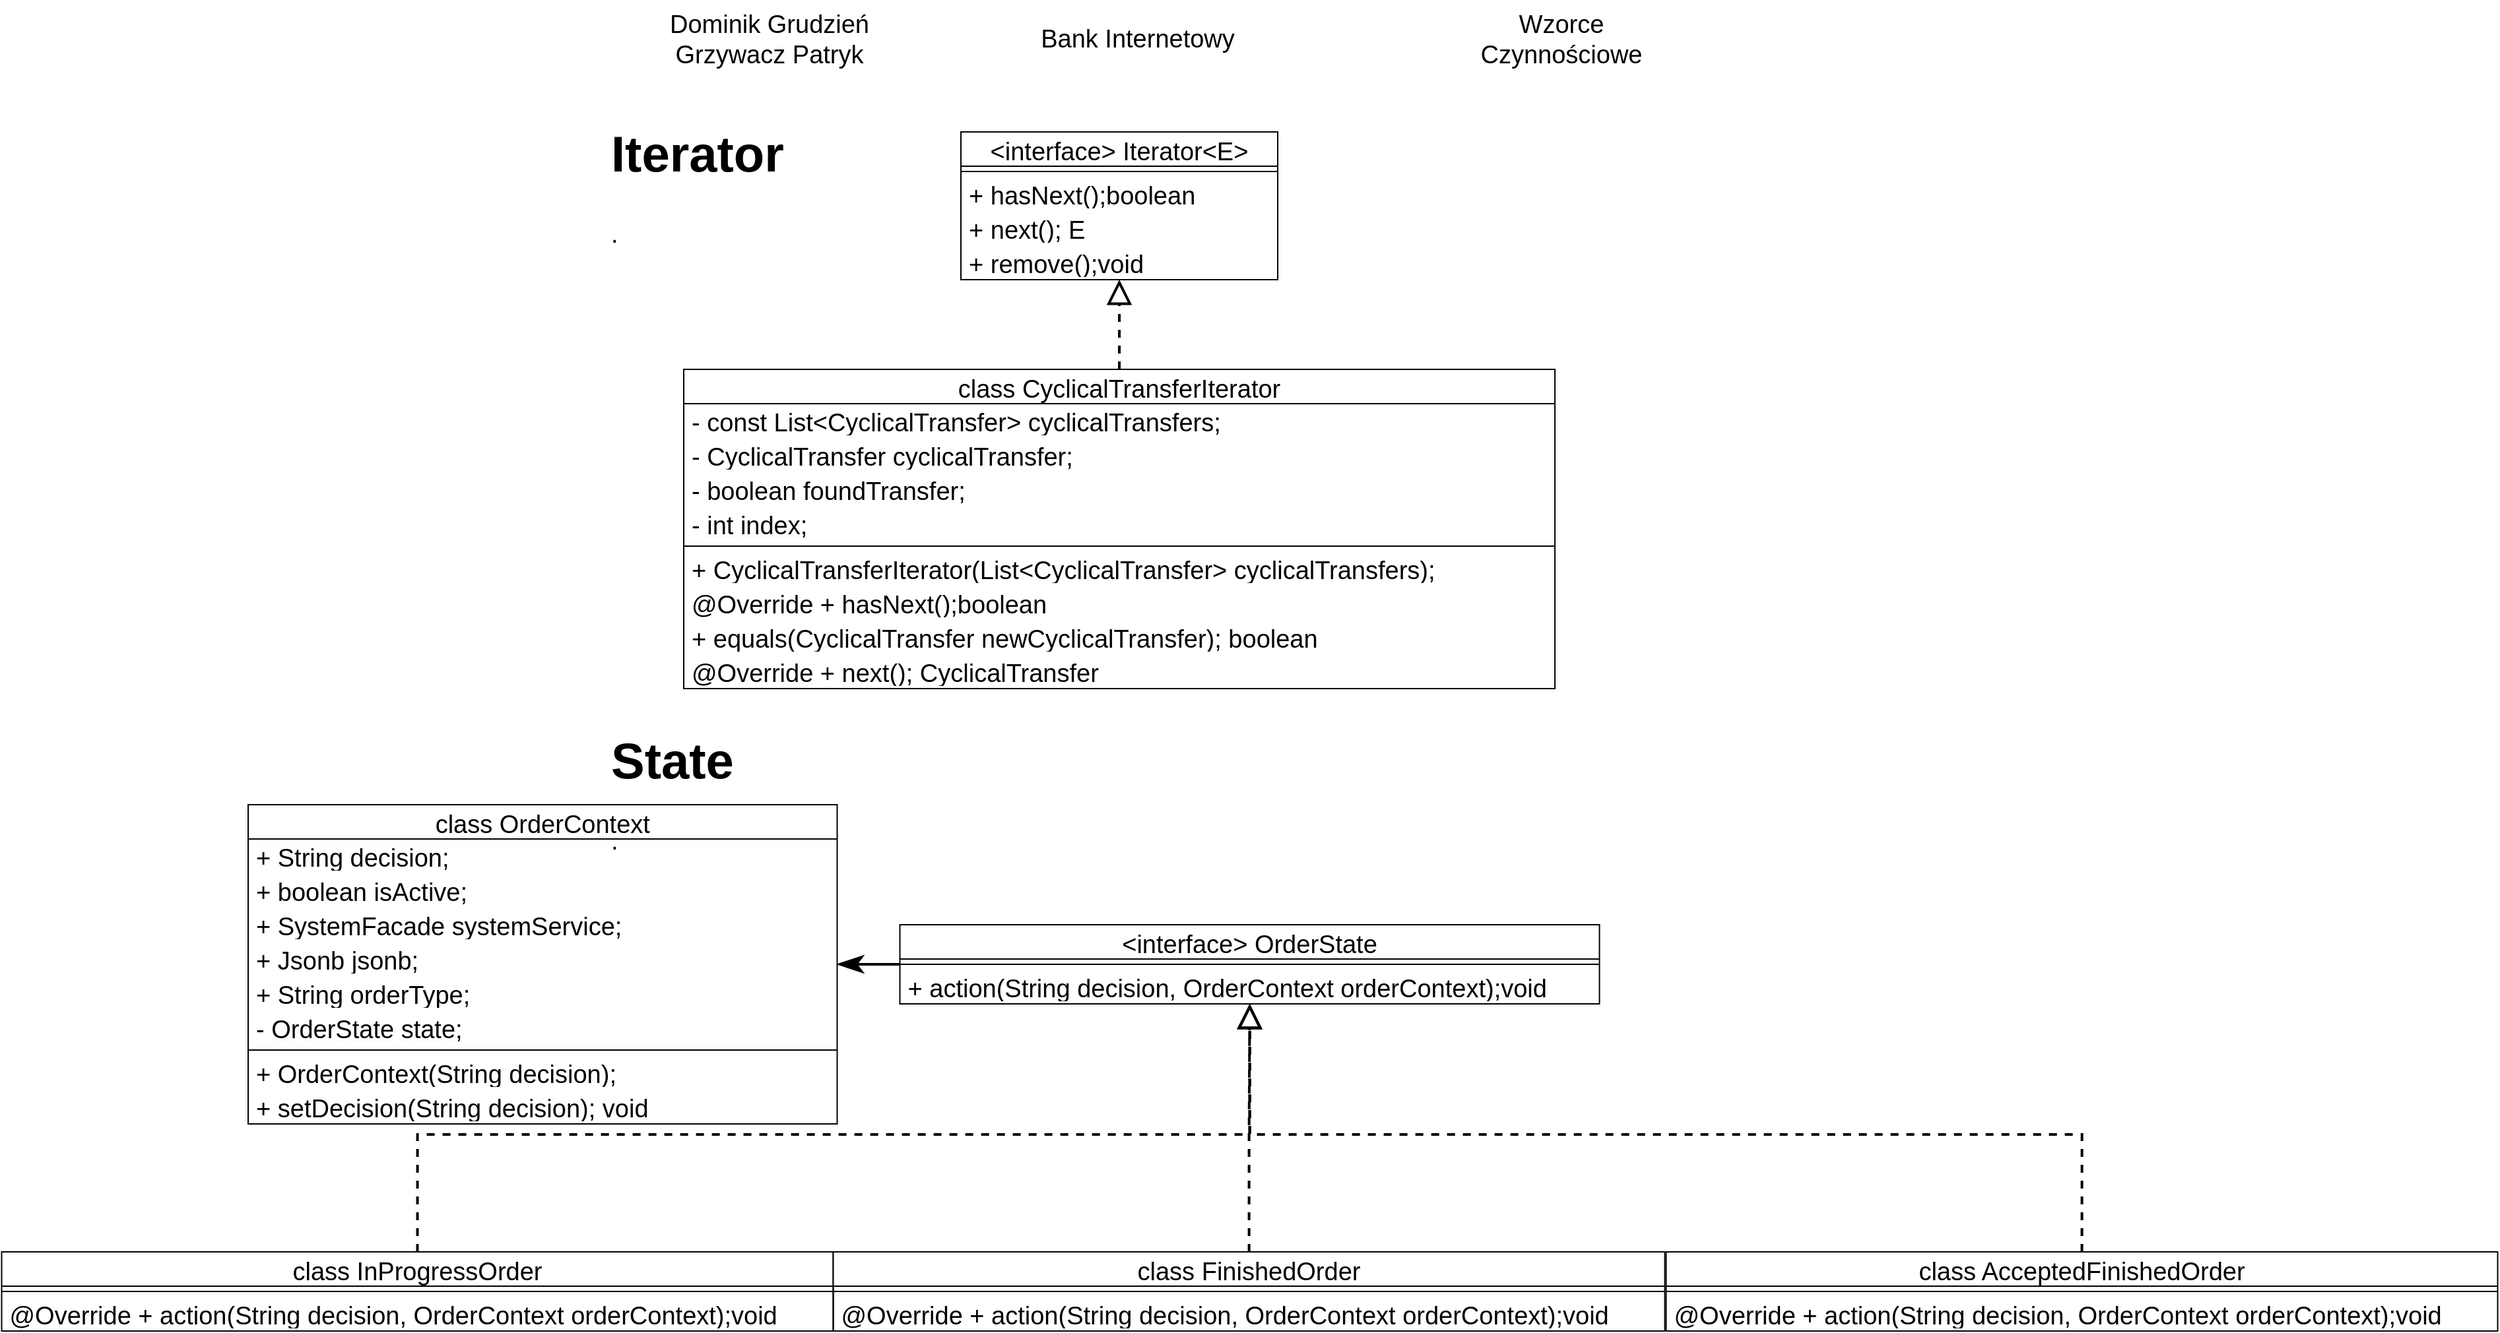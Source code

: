<mxfile version="16.4.5" type="github">
  <diagram id="fXnKVJo2dWj3Zg0uGxu4" name="Page-1">
    <mxGraphModel dx="2979" dy="1354" grid="1" gridSize="10" guides="1" tooltips="1" connect="1" arrows="1" fold="1" page="1" pageScale="1" pageWidth="827" pageHeight="1169" math="0" shadow="0">
      <root>
        <mxCell id="0" />
        <mxCell id="1" parent="0" />
        <mxCell id="bbqiQBsZa8V4FSiDIm1c-1" value="Bank Internetowy" style="text;html=1;strokeColor=none;fillColor=none;align=center;verticalAlign=middle;whiteSpace=wrap;rounded=0;fontSize=19;" vertex="1" parent="1">
          <mxGeometry x="329" width="170" height="60" as="geometry" />
        </mxCell>
        <mxCell id="bbqiQBsZa8V4FSiDIm1c-2" value="Dominik Grudzień&lt;br&gt;Grzywacz Patryk" style="text;html=1;strokeColor=none;fillColor=none;align=center;verticalAlign=middle;whiteSpace=wrap;rounded=0;fontSize=19;" vertex="1" parent="1">
          <mxGeometry x="50" width="170" height="60" as="geometry" />
        </mxCell>
        <mxCell id="bbqiQBsZa8V4FSiDIm1c-3" value="Wzorce Czynnościowe" style="text;html=1;strokeColor=none;fillColor=none;align=center;verticalAlign=middle;whiteSpace=wrap;rounded=0;fontSize=19;" vertex="1" parent="1">
          <mxGeometry x="650" width="170" height="60" as="geometry" />
        </mxCell>
        <mxCell id="bbqiQBsZa8V4FSiDIm1c-4" value="&lt;h1&gt;Iterator&lt;/h1&gt;&lt;p&gt;.&lt;/p&gt;" style="text;html=1;strokeColor=none;fillColor=none;spacing=5;spacingTop=-20;whiteSpace=wrap;overflow=hidden;rounded=0;fontSize=19;" vertex="1" parent="1">
          <mxGeometry x="10" y="80" width="190" height="230" as="geometry" />
        </mxCell>
        <mxCell id="bbqiQBsZa8V4FSiDIm1c-5" value="&lt;interface&gt; Iterator&lt;E&gt;" style="swimlane;fontStyle=0;align=center;verticalAlign=middle;childLayout=stackLayout;horizontal=1;startSize=26;horizontalStack=0;resizeParent=1;resizeParentMax=0;resizeLast=0;collapsible=1;marginBottom=0;fontSize=19;" vertex="1" parent="1">
          <mxGeometry x="280" y="100" width="240" height="112" as="geometry" />
        </mxCell>
        <mxCell id="bbqiQBsZa8V4FSiDIm1c-7" value="" style="line;strokeWidth=1;fillColor=none;align=left;verticalAlign=middle;spacingTop=-1;spacingLeft=3;spacingRight=3;rotatable=0;labelPosition=right;points=[];portConstraint=eastwest;fontSize=19;" vertex="1" parent="bbqiQBsZa8V4FSiDIm1c-5">
          <mxGeometry y="26" width="240" height="8" as="geometry" />
        </mxCell>
        <mxCell id="bbqiQBsZa8V4FSiDIm1c-9" value="+ hasNext();boolean" style="text;strokeColor=none;fillColor=none;align=left;verticalAlign=bottom;spacingLeft=4;spacingRight=4;overflow=hidden;rotatable=0;points=[[0,0.5],[1,0.5]];portConstraint=eastwest;fontSize=19;" vertex="1" parent="bbqiQBsZa8V4FSiDIm1c-5">
          <mxGeometry y="34" width="240" height="26" as="geometry" />
        </mxCell>
        <mxCell id="bbqiQBsZa8V4FSiDIm1c-10" value="+ next(); E" style="text;strokeColor=none;fillColor=none;align=left;verticalAlign=bottom;spacingLeft=4;spacingRight=4;overflow=hidden;rotatable=0;points=[[0,0.5],[1,0.5]];portConstraint=eastwest;fontSize=19;" vertex="1" parent="bbqiQBsZa8V4FSiDIm1c-5">
          <mxGeometry y="60" width="240" height="26" as="geometry" />
        </mxCell>
        <mxCell id="bbqiQBsZa8V4FSiDIm1c-8" value="+ remove();void" style="text;strokeColor=none;fillColor=none;align=left;verticalAlign=bottom;spacingLeft=4;spacingRight=4;overflow=hidden;rotatable=0;points=[[0,0.5],[1,0.5]];portConstraint=eastwest;fontSize=19;" vertex="1" parent="bbqiQBsZa8V4FSiDIm1c-5">
          <mxGeometry y="86" width="240" height="26" as="geometry" />
        </mxCell>
        <mxCell id="bbqiQBsZa8V4FSiDIm1c-16" style="edgeStyle=orthogonalEdgeStyle;rounded=0;orthogonalLoop=1;jettySize=auto;html=1;fontSize=19;strokeWidth=2;dashed=1;endArrow=block;endFill=0;endSize=14;" edge="1" parent="1" source="bbqiQBsZa8V4FSiDIm1c-11" target="bbqiQBsZa8V4FSiDIm1c-5">
          <mxGeometry relative="1" as="geometry" />
        </mxCell>
        <mxCell id="bbqiQBsZa8V4FSiDIm1c-11" value="class CyclicalTransferIterator" style="swimlane;fontStyle=0;align=center;verticalAlign=middle;childLayout=stackLayout;horizontal=1;startSize=26;horizontalStack=0;resizeParent=1;resizeParentMax=0;resizeLast=0;collapsible=1;marginBottom=0;fontSize=19;" vertex="1" parent="1">
          <mxGeometry x="70" y="280" width="660" height="242" as="geometry" />
        </mxCell>
        <mxCell id="bbqiQBsZa8V4FSiDIm1c-18" value="- const List&lt;CyclicalTransfer&gt; cyclicalTransfers;" style="text;strokeColor=none;fillColor=none;align=left;verticalAlign=bottom;spacingLeft=4;spacingRight=4;overflow=hidden;rotatable=0;points=[[0,0.5],[1,0.5]];portConstraint=eastwest;fontSize=19;" vertex="1" parent="bbqiQBsZa8V4FSiDIm1c-11">
          <mxGeometry y="26" width="660" height="26" as="geometry" />
        </mxCell>
        <mxCell id="bbqiQBsZa8V4FSiDIm1c-17" value="- CyclicalTransfer cyclicalTransfer;" style="text;strokeColor=none;fillColor=none;align=left;verticalAlign=bottom;spacingLeft=4;spacingRight=4;overflow=hidden;rotatable=0;points=[[0,0.5],[1,0.5]];portConstraint=eastwest;fontSize=19;" vertex="1" parent="bbqiQBsZa8V4FSiDIm1c-11">
          <mxGeometry y="52" width="660" height="26" as="geometry" />
        </mxCell>
        <mxCell id="bbqiQBsZa8V4FSiDIm1c-19" value="- boolean foundTransfer;" style="text;strokeColor=none;fillColor=none;align=left;verticalAlign=bottom;spacingLeft=4;spacingRight=4;overflow=hidden;rotatable=0;points=[[0,0.5],[1,0.5]];portConstraint=eastwest;fontSize=19;" vertex="1" parent="bbqiQBsZa8V4FSiDIm1c-11">
          <mxGeometry y="78" width="660" height="26" as="geometry" />
        </mxCell>
        <mxCell id="bbqiQBsZa8V4FSiDIm1c-20" value="- int index;" style="text;strokeColor=none;fillColor=none;align=left;verticalAlign=bottom;spacingLeft=4;spacingRight=4;overflow=hidden;rotatable=0;points=[[0,0.5],[1,0.5]];portConstraint=eastwest;fontSize=19;" vertex="1" parent="bbqiQBsZa8V4FSiDIm1c-11">
          <mxGeometry y="104" width="660" height="26" as="geometry" />
        </mxCell>
        <mxCell id="bbqiQBsZa8V4FSiDIm1c-12" value="" style="line;strokeWidth=1;fillColor=none;align=left;verticalAlign=middle;spacingTop=-1;spacingLeft=3;spacingRight=3;rotatable=0;labelPosition=right;points=[];portConstraint=eastwest;fontSize=19;" vertex="1" parent="bbqiQBsZa8V4FSiDIm1c-11">
          <mxGeometry y="130" width="660" height="8" as="geometry" />
        </mxCell>
        <mxCell id="bbqiQBsZa8V4FSiDIm1c-13" value="+ CyclicalTransferIterator(List&lt;CyclicalTransfer&gt; cyclicalTransfers);" style="text;strokeColor=none;fillColor=none;align=left;verticalAlign=bottom;spacingLeft=4;spacingRight=4;overflow=hidden;rotatable=0;points=[[0,0.5],[1,0.5]];portConstraint=eastwest;fontSize=19;" vertex="1" parent="bbqiQBsZa8V4FSiDIm1c-11">
          <mxGeometry y="138" width="660" height="26" as="geometry" />
        </mxCell>
        <mxCell id="bbqiQBsZa8V4FSiDIm1c-21" value="@Override + hasNext();boolean" style="text;strokeColor=none;fillColor=none;align=left;verticalAlign=bottom;spacingLeft=4;spacingRight=4;overflow=hidden;rotatable=0;points=[[0,0.5],[1,0.5]];portConstraint=eastwest;fontSize=19;" vertex="1" parent="bbqiQBsZa8V4FSiDIm1c-11">
          <mxGeometry y="164" width="660" height="26" as="geometry" />
        </mxCell>
        <mxCell id="bbqiQBsZa8V4FSiDIm1c-14" value="+ equals(CyclicalTransfer newCyclicalTransfer); boolean" style="text;strokeColor=none;fillColor=none;align=left;verticalAlign=bottom;spacingLeft=4;spacingRight=4;overflow=hidden;rotatable=0;points=[[0,0.5],[1,0.5]];portConstraint=eastwest;fontSize=19;" vertex="1" parent="bbqiQBsZa8V4FSiDIm1c-11">
          <mxGeometry y="190" width="660" height="26" as="geometry" />
        </mxCell>
        <mxCell id="bbqiQBsZa8V4FSiDIm1c-15" value="@Override + next(); CyclicalTransfer" style="text;strokeColor=none;fillColor=none;align=left;verticalAlign=bottom;spacingLeft=4;spacingRight=4;overflow=hidden;rotatable=0;points=[[0,0.5],[1,0.5]];portConstraint=eastwest;fontSize=19;" vertex="1" parent="bbqiQBsZa8V4FSiDIm1c-11">
          <mxGeometry y="216" width="660" height="26" as="geometry" />
        </mxCell>
        <mxCell id="bbqiQBsZa8V4FSiDIm1c-22" value="&lt;h1&gt;State&lt;/h1&gt;&lt;p&gt;.&lt;/p&gt;" style="text;html=1;strokeColor=none;fillColor=none;spacing=5;spacingTop=-20;whiteSpace=wrap;overflow=hidden;rounded=0;fontSize=19;" vertex="1" parent="1">
          <mxGeometry x="10" y="540" width="190" height="230" as="geometry" />
        </mxCell>
        <mxCell id="bbqiQBsZa8V4FSiDIm1c-43" style="edgeStyle=orthogonalEdgeStyle;rounded=0;orthogonalLoop=1;jettySize=auto;html=1;fontSize=19;endArrow=classicThin;endFill=1;endSize=14;strokeWidth=2;" edge="1" parent="1" source="bbqiQBsZa8V4FSiDIm1c-23" target="bbqiQBsZa8V4FSiDIm1c-31">
          <mxGeometry relative="1" as="geometry" />
        </mxCell>
        <mxCell id="bbqiQBsZa8V4FSiDIm1c-23" value="&lt;interface&gt; OrderState" style="swimlane;fontStyle=0;align=center;verticalAlign=middle;childLayout=stackLayout;horizontal=1;startSize=26;horizontalStack=0;resizeParent=1;resizeParentMax=0;resizeLast=0;collapsible=1;marginBottom=0;fontSize=19;" vertex="1" parent="1">
          <mxGeometry x="233.75" y="701" width="530" height="60" as="geometry" />
        </mxCell>
        <mxCell id="bbqiQBsZa8V4FSiDIm1c-24" value="" style="line;strokeWidth=1;fillColor=none;align=left;verticalAlign=middle;spacingTop=-1;spacingLeft=3;spacingRight=3;rotatable=0;labelPosition=right;points=[];portConstraint=eastwest;fontSize=19;" vertex="1" parent="bbqiQBsZa8V4FSiDIm1c-23">
          <mxGeometry y="26" width="530" height="8" as="geometry" />
        </mxCell>
        <mxCell id="bbqiQBsZa8V4FSiDIm1c-25" value="+ action(String decision, OrderContext orderContext);void" style="text;strokeColor=none;fillColor=none;align=left;verticalAlign=bottom;spacingLeft=4;spacingRight=4;overflow=hidden;rotatable=0;points=[[0,0.5],[1,0.5]];portConstraint=eastwest;fontSize=19;" vertex="1" parent="bbqiQBsZa8V4FSiDIm1c-23">
          <mxGeometry y="34" width="530" height="26" as="geometry" />
        </mxCell>
        <mxCell id="bbqiQBsZa8V4FSiDIm1c-44" style="edgeStyle=orthogonalEdgeStyle;rounded=0;orthogonalLoop=1;jettySize=auto;html=1;fontSize=19;endArrow=block;endFill=0;endSize=14;strokeWidth=2;dashed=1;exitX=0.5;exitY=0;exitDx=0;exitDy=0;" edge="1" parent="1" source="bbqiQBsZa8V4FSiDIm1c-28" target="bbqiQBsZa8V4FSiDIm1c-23">
          <mxGeometry relative="1" as="geometry">
            <mxPoint x="-16.25" y="910" as="sourcePoint" />
          </mxGeometry>
        </mxCell>
        <mxCell id="bbqiQBsZa8V4FSiDIm1c-28" value="class InProgressOrder" style="swimlane;fontStyle=0;align=center;verticalAlign=middle;childLayout=stackLayout;horizontal=1;startSize=26;horizontalStack=0;resizeParent=1;resizeParentMax=0;resizeLast=0;collapsible=1;marginBottom=0;fontSize=19;" vertex="1" parent="1">
          <mxGeometry x="-446.75" y="949" width="630" height="60" as="geometry" />
        </mxCell>
        <mxCell id="bbqiQBsZa8V4FSiDIm1c-29" value="" style="line;strokeWidth=1;fillColor=none;align=left;verticalAlign=middle;spacingTop=-1;spacingLeft=3;spacingRight=3;rotatable=0;labelPosition=right;points=[];portConstraint=eastwest;fontSize=19;" vertex="1" parent="bbqiQBsZa8V4FSiDIm1c-28">
          <mxGeometry y="26" width="630" height="8" as="geometry" />
        </mxCell>
        <mxCell id="bbqiQBsZa8V4FSiDIm1c-30" value="@Override + action(String decision, OrderContext orderContext);void" style="text;strokeColor=none;fillColor=none;align=left;verticalAlign=bottom;spacingLeft=4;spacingRight=4;overflow=hidden;rotatable=0;points=[[0,0.5],[1,0.5]];portConstraint=eastwest;fontSize=19;" vertex="1" parent="bbqiQBsZa8V4FSiDIm1c-28">
          <mxGeometry y="34" width="630" height="26" as="geometry" />
        </mxCell>
        <mxCell id="bbqiQBsZa8V4FSiDIm1c-31" value="class OrderContext" style="swimlane;fontStyle=0;align=center;verticalAlign=middle;childLayout=stackLayout;horizontal=1;startSize=26;horizontalStack=0;resizeParent=1;resizeParentMax=0;resizeLast=0;collapsible=1;marginBottom=0;fontSize=19;" vertex="1" parent="1">
          <mxGeometry x="-260" y="610" width="446.25" height="242" as="geometry" />
        </mxCell>
        <mxCell id="bbqiQBsZa8V4FSiDIm1c-32" value="+ String decision;" style="text;strokeColor=none;fillColor=none;align=left;verticalAlign=bottom;spacingLeft=4;spacingRight=4;overflow=hidden;rotatable=0;points=[[0,0.5],[1,0.5]];portConstraint=eastwest;fontSize=19;" vertex="1" parent="bbqiQBsZa8V4FSiDIm1c-31">
          <mxGeometry y="26" width="446.25" height="26" as="geometry" />
        </mxCell>
        <mxCell id="bbqiQBsZa8V4FSiDIm1c-33" value="+ boolean isActive;" style="text;strokeColor=none;fillColor=none;align=left;verticalAlign=bottom;spacingLeft=4;spacingRight=4;overflow=hidden;rotatable=0;points=[[0,0.5],[1,0.5]];portConstraint=eastwest;fontSize=19;" vertex="1" parent="bbqiQBsZa8V4FSiDIm1c-31">
          <mxGeometry y="52" width="446.25" height="26" as="geometry" />
        </mxCell>
        <mxCell id="bbqiQBsZa8V4FSiDIm1c-34" value="+ SystemFacade systemService;" style="text;strokeColor=none;fillColor=none;align=left;verticalAlign=bottom;spacingLeft=4;spacingRight=4;overflow=hidden;rotatable=0;points=[[0,0.5],[1,0.5]];portConstraint=eastwest;fontSize=19;" vertex="1" parent="bbqiQBsZa8V4FSiDIm1c-31">
          <mxGeometry y="78" width="446.25" height="26" as="geometry" />
        </mxCell>
        <mxCell id="bbqiQBsZa8V4FSiDIm1c-35" value="+ Jsonb jsonb;" style="text;strokeColor=none;fillColor=none;align=left;verticalAlign=bottom;spacingLeft=4;spacingRight=4;overflow=hidden;rotatable=0;points=[[0,0.5],[1,0.5]];portConstraint=eastwest;fontSize=19;" vertex="1" parent="bbqiQBsZa8V4FSiDIm1c-31">
          <mxGeometry y="104" width="446.25" height="26" as="geometry" />
        </mxCell>
        <mxCell id="bbqiQBsZa8V4FSiDIm1c-41" value="+ String orderType;" style="text;strokeColor=none;fillColor=none;align=left;verticalAlign=bottom;spacingLeft=4;spacingRight=4;overflow=hidden;rotatable=0;points=[[0,0.5],[1,0.5]];portConstraint=eastwest;fontSize=19;" vertex="1" parent="bbqiQBsZa8V4FSiDIm1c-31">
          <mxGeometry y="130" width="446.25" height="26" as="geometry" />
        </mxCell>
        <mxCell id="bbqiQBsZa8V4FSiDIm1c-42" value="- OrderState state;" style="text;strokeColor=none;fillColor=none;align=left;verticalAlign=bottom;spacingLeft=4;spacingRight=4;overflow=hidden;rotatable=0;points=[[0,0.5],[1,0.5]];portConstraint=eastwest;fontSize=19;" vertex="1" parent="bbqiQBsZa8V4FSiDIm1c-31">
          <mxGeometry y="156" width="446.25" height="26" as="geometry" />
        </mxCell>
        <mxCell id="bbqiQBsZa8V4FSiDIm1c-36" value="" style="line;strokeWidth=1;fillColor=none;align=left;verticalAlign=middle;spacingTop=-1;spacingLeft=3;spacingRight=3;rotatable=0;labelPosition=right;points=[];portConstraint=eastwest;fontSize=19;" vertex="1" parent="bbqiQBsZa8V4FSiDIm1c-31">
          <mxGeometry y="182" width="446.25" height="8" as="geometry" />
        </mxCell>
        <mxCell id="bbqiQBsZa8V4FSiDIm1c-37" value="+ OrderContext(String decision);" style="text;strokeColor=none;fillColor=none;align=left;verticalAlign=bottom;spacingLeft=4;spacingRight=4;overflow=hidden;rotatable=0;points=[[0,0.5],[1,0.5]];portConstraint=eastwest;fontSize=19;" vertex="1" parent="bbqiQBsZa8V4FSiDIm1c-31">
          <mxGeometry y="190" width="446.25" height="26" as="geometry" />
        </mxCell>
        <mxCell id="bbqiQBsZa8V4FSiDIm1c-39" value="+ setDecision(String decision); void" style="text;strokeColor=none;fillColor=none;align=left;verticalAlign=bottom;spacingLeft=4;spacingRight=4;overflow=hidden;rotatable=0;points=[[0,0.5],[1,0.5]];portConstraint=eastwest;fontSize=19;" vertex="1" parent="bbqiQBsZa8V4FSiDIm1c-31">
          <mxGeometry y="216" width="446.25" height="26" as="geometry" />
        </mxCell>
        <mxCell id="bbqiQBsZa8V4FSiDIm1c-48" style="edgeStyle=orthogonalEdgeStyle;rounded=0;orthogonalLoop=1;jettySize=auto;html=1;dashed=1;fontSize=19;endArrow=block;endFill=0;endSize=14;strokeWidth=2;" edge="1" parent="1" source="bbqiQBsZa8V4FSiDIm1c-45" target="bbqiQBsZa8V4FSiDIm1c-23">
          <mxGeometry relative="1" as="geometry" />
        </mxCell>
        <mxCell id="bbqiQBsZa8V4FSiDIm1c-45" value="class FinishedOrder" style="swimlane;fontStyle=0;align=center;verticalAlign=middle;childLayout=stackLayout;horizontal=1;startSize=26;horizontalStack=0;resizeParent=1;resizeParentMax=0;resizeLast=0;collapsible=1;marginBottom=0;fontSize=19;" vertex="1" parent="1">
          <mxGeometry x="183.25" y="949" width="630" height="60" as="geometry" />
        </mxCell>
        <mxCell id="bbqiQBsZa8V4FSiDIm1c-46" value="" style="line;strokeWidth=1;fillColor=none;align=left;verticalAlign=middle;spacingTop=-1;spacingLeft=3;spacingRight=3;rotatable=0;labelPosition=right;points=[];portConstraint=eastwest;fontSize=19;" vertex="1" parent="bbqiQBsZa8V4FSiDIm1c-45">
          <mxGeometry y="26" width="630" height="8" as="geometry" />
        </mxCell>
        <mxCell id="bbqiQBsZa8V4FSiDIm1c-47" value="@Override + action(String decision, OrderContext orderContext);void" style="text;strokeColor=none;fillColor=none;align=left;verticalAlign=bottom;spacingLeft=4;spacingRight=4;overflow=hidden;rotatable=0;points=[[0,0.5],[1,0.5]];portConstraint=eastwest;fontSize=19;" vertex="1" parent="bbqiQBsZa8V4FSiDIm1c-45">
          <mxGeometry y="34" width="630" height="26" as="geometry" />
        </mxCell>
        <mxCell id="bbqiQBsZa8V4FSiDIm1c-52" style="edgeStyle=orthogonalEdgeStyle;rounded=0;orthogonalLoop=1;jettySize=auto;html=1;dashed=1;fontSize=19;endArrow=block;endFill=0;endSize=14;strokeWidth=2;exitX=0.5;exitY=0;exitDx=0;exitDy=0;" edge="1" parent="1" source="bbqiQBsZa8V4FSiDIm1c-49" target="bbqiQBsZa8V4FSiDIm1c-23">
          <mxGeometry relative="1" as="geometry" />
        </mxCell>
        <mxCell id="bbqiQBsZa8V4FSiDIm1c-49" value="class AcceptedFinishedOrder" style="swimlane;fontStyle=0;align=center;verticalAlign=middle;childLayout=stackLayout;horizontal=1;startSize=26;horizontalStack=0;resizeParent=1;resizeParentMax=0;resizeLast=0;collapsible=1;marginBottom=0;fontSize=19;" vertex="1" parent="1">
          <mxGeometry x="814.25" y="949" width="630" height="60" as="geometry" />
        </mxCell>
        <mxCell id="bbqiQBsZa8V4FSiDIm1c-50" value="" style="line;strokeWidth=1;fillColor=none;align=left;verticalAlign=middle;spacingTop=-1;spacingLeft=3;spacingRight=3;rotatable=0;labelPosition=right;points=[];portConstraint=eastwest;fontSize=19;" vertex="1" parent="bbqiQBsZa8V4FSiDIm1c-49">
          <mxGeometry y="26" width="630" height="8" as="geometry" />
        </mxCell>
        <mxCell id="bbqiQBsZa8V4FSiDIm1c-51" value="@Override + action(String decision, OrderContext orderContext);void" style="text;strokeColor=none;fillColor=none;align=left;verticalAlign=bottom;spacingLeft=4;spacingRight=4;overflow=hidden;rotatable=0;points=[[0,0.5],[1,0.5]];portConstraint=eastwest;fontSize=19;" vertex="1" parent="bbqiQBsZa8V4FSiDIm1c-49">
          <mxGeometry y="34" width="630" height="26" as="geometry" />
        </mxCell>
      </root>
    </mxGraphModel>
  </diagram>
</mxfile>
